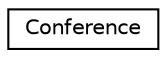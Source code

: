 digraph "Graphical Class Hierarchy"
{
  edge [fontname="Helvetica",fontsize="10",labelfontname="Helvetica",labelfontsize="10"];
  node [fontname="Helvetica",fontsize="10",shape=record];
  rankdir="LR";
  Node0 [label="Conference",height=0.2,width=0.4,color="black", fillcolor="white", style="filled",URL="$class_conference.html"];
}
